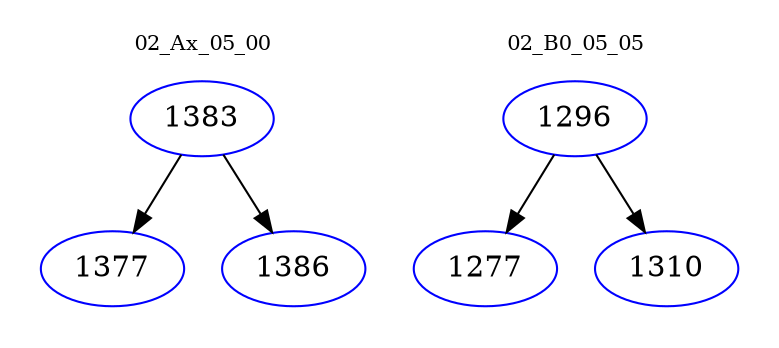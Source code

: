 digraph{
subgraph cluster_0 {
color = white
label = "02_Ax_05_00";
fontsize=10;
T0_1383 [label="1383", color="blue"]
T0_1383 -> T0_1377 [color="black"]
T0_1377 [label="1377", color="blue"]
T0_1383 -> T0_1386 [color="black"]
T0_1386 [label="1386", color="blue"]
}
subgraph cluster_1 {
color = white
label = "02_B0_05_05";
fontsize=10;
T1_1296 [label="1296", color="blue"]
T1_1296 -> T1_1277 [color="black"]
T1_1277 [label="1277", color="blue"]
T1_1296 -> T1_1310 [color="black"]
T1_1310 [label="1310", color="blue"]
}
}

